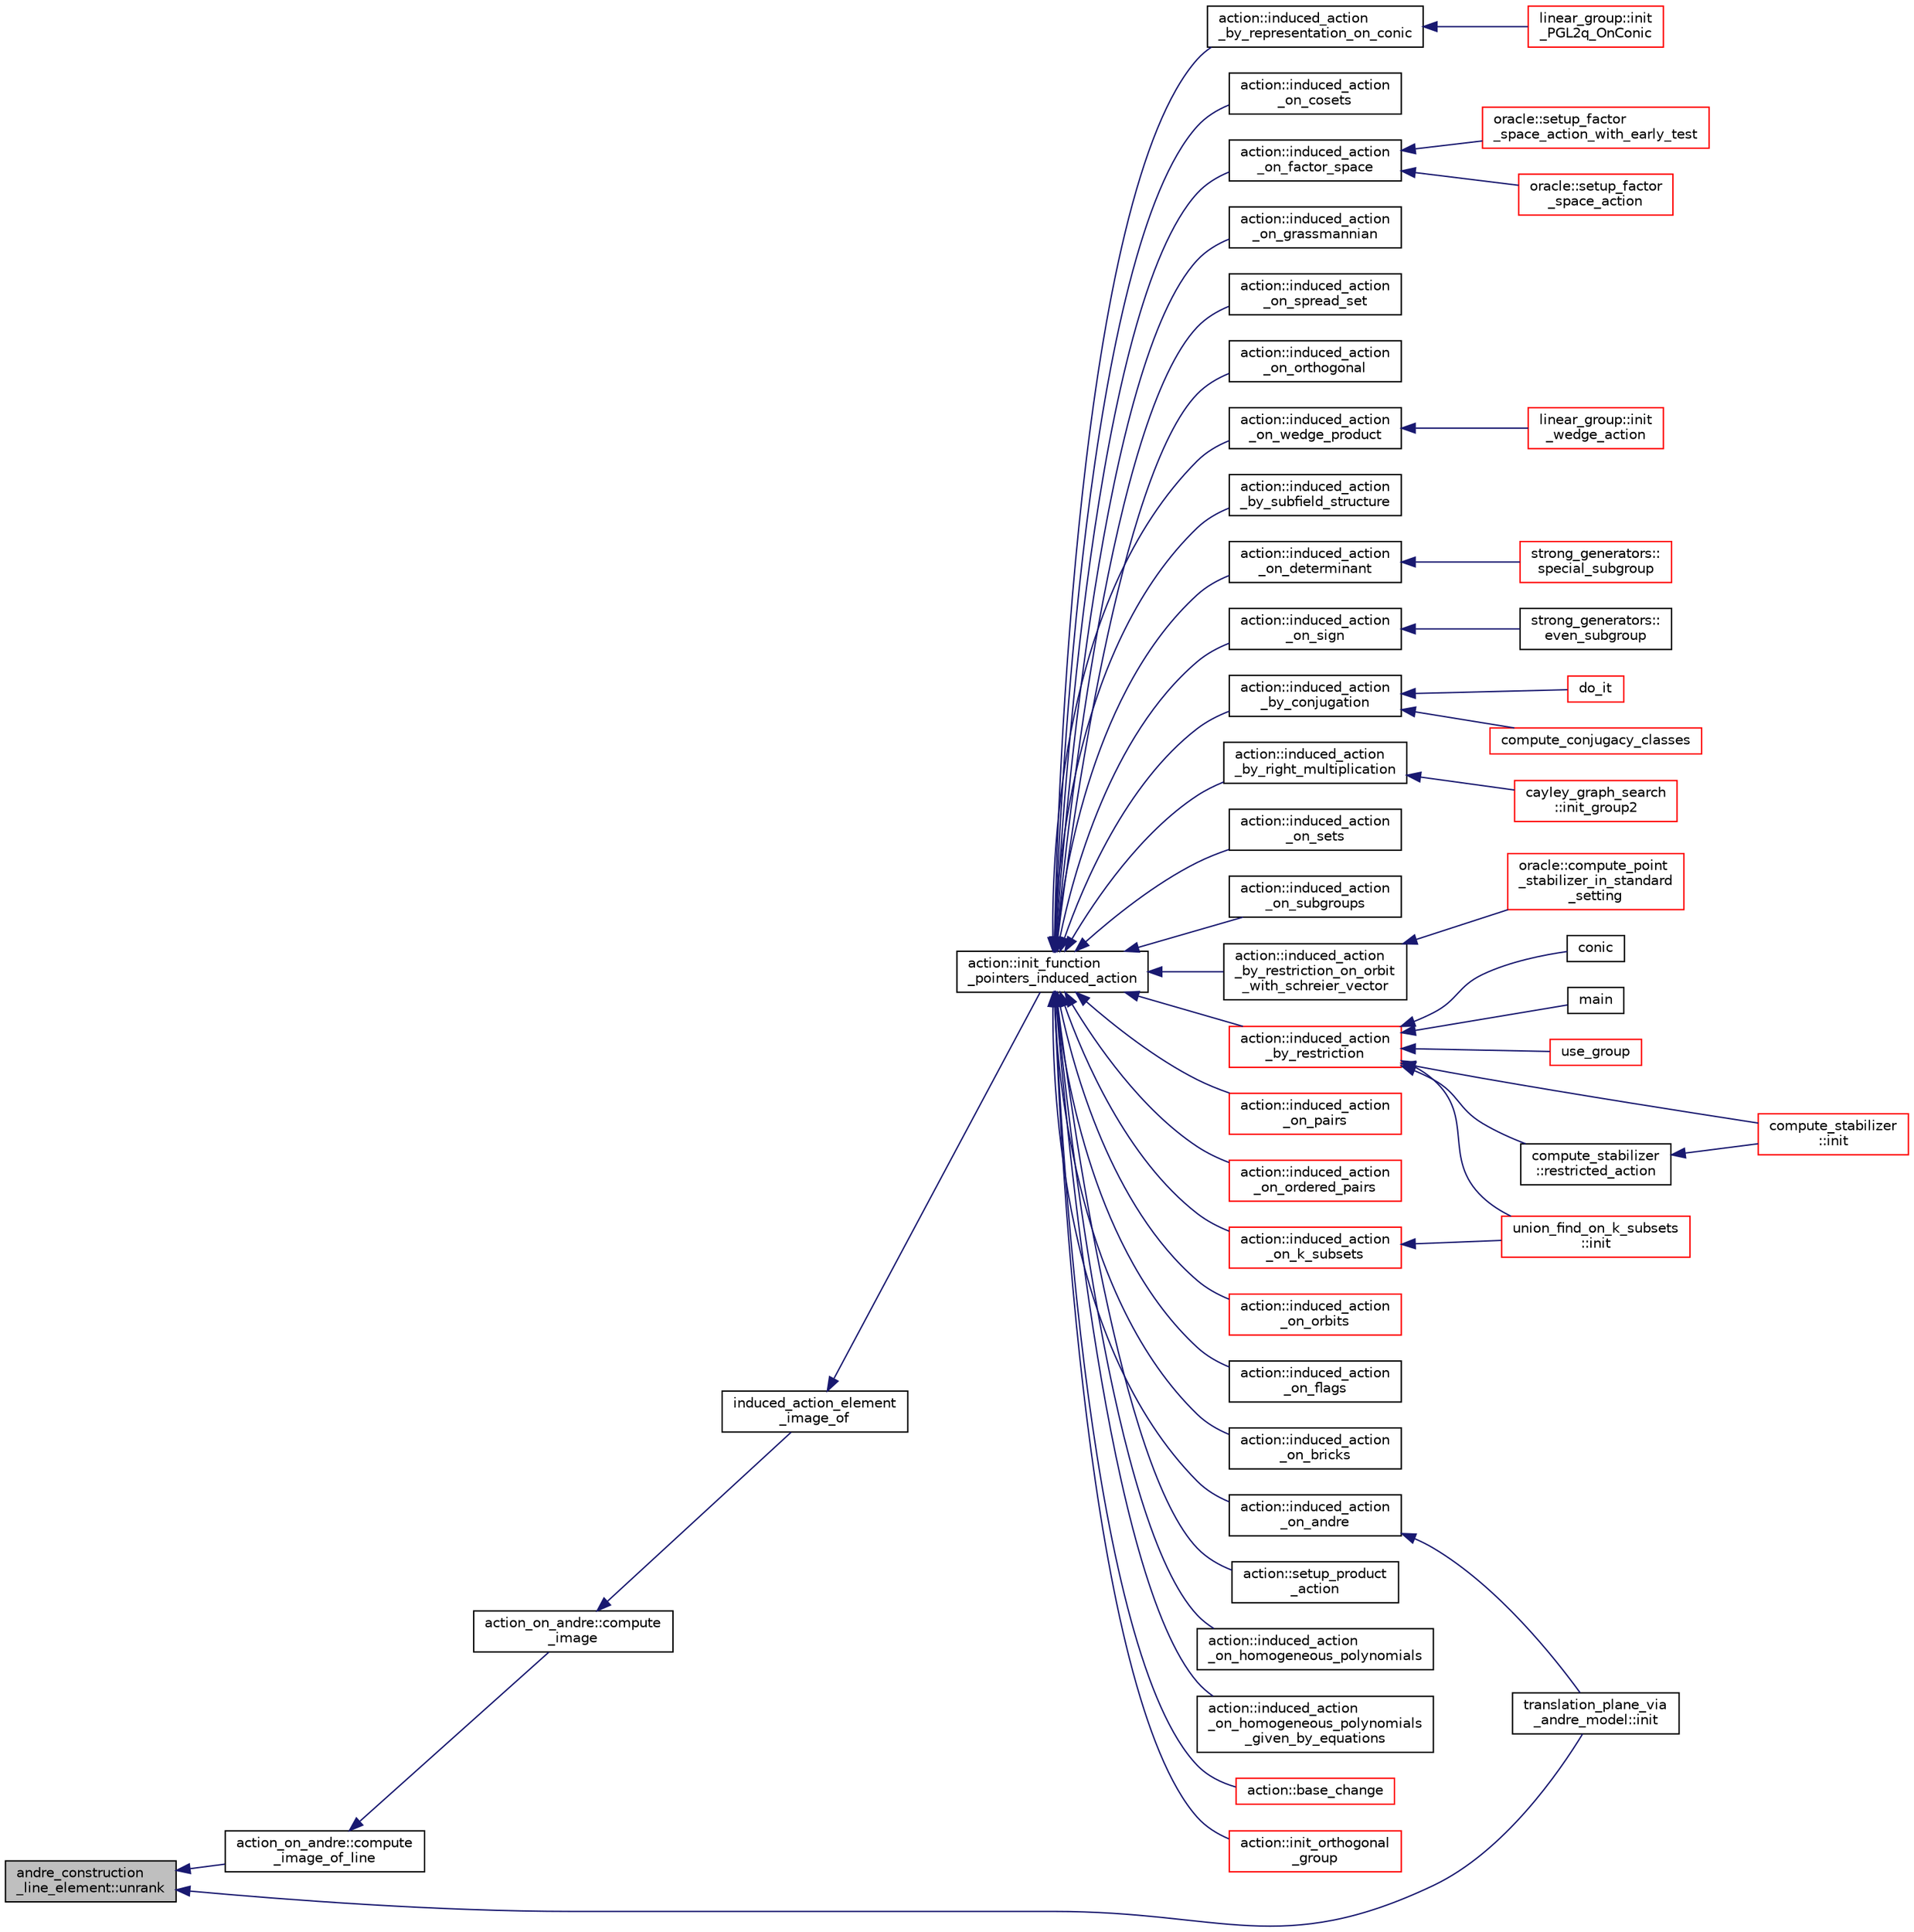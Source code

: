 digraph "andre_construction_line_element::unrank"
{
  edge [fontname="Helvetica",fontsize="10",labelfontname="Helvetica",labelfontsize="10"];
  node [fontname="Helvetica",fontsize="10",shape=record];
  rankdir="LR";
  Node480 [label="andre_construction\l_line_element::unrank",height=0.2,width=0.4,color="black", fillcolor="grey75", style="filled", fontcolor="black"];
  Node480 -> Node481 [dir="back",color="midnightblue",fontsize="10",style="solid",fontname="Helvetica"];
  Node481 [label="action_on_andre::compute\l_image_of_line",height=0.2,width=0.4,color="black", fillcolor="white", style="filled",URL="$da/d32/classaction__on__andre.html#a0d19fcc32c95cc25a160d0fdb56ed6c5"];
  Node481 -> Node482 [dir="back",color="midnightblue",fontsize="10",style="solid",fontname="Helvetica"];
  Node482 [label="action_on_andre::compute\l_image",height=0.2,width=0.4,color="black", fillcolor="white", style="filled",URL="$da/d32/classaction__on__andre.html#afba3b53df76cb927a12e488c790d8e4b"];
  Node482 -> Node483 [dir="back",color="midnightblue",fontsize="10",style="solid",fontname="Helvetica"];
  Node483 [label="induced_action_element\l_image_of",height=0.2,width=0.4,color="black", fillcolor="white", style="filled",URL="$d3/d27/interface_8_c.html#a821850d6c3988dd122de0489cd36f0f0"];
  Node483 -> Node484 [dir="back",color="midnightblue",fontsize="10",style="solid",fontname="Helvetica"];
  Node484 [label="action::init_function\l_pointers_induced_action",height=0.2,width=0.4,color="black", fillcolor="white", style="filled",URL="$d2/d86/classaction.html#a3b9287d084b24f7a3b9532a7589c58de"];
  Node484 -> Node485 [dir="back",color="midnightblue",fontsize="10",style="solid",fontname="Helvetica"];
  Node485 [label="action::induced_action\l_by_representation_on_conic",height=0.2,width=0.4,color="black", fillcolor="white", style="filled",URL="$d2/d86/classaction.html#a228538e3f07bc186db8eb5da8b90f617"];
  Node485 -> Node486 [dir="back",color="midnightblue",fontsize="10",style="solid",fontname="Helvetica"];
  Node486 [label="linear_group::init\l_PGL2q_OnConic",height=0.2,width=0.4,color="red", fillcolor="white", style="filled",URL="$df/d5a/classlinear__group.html#a84c4d6e1849da4c6f8f096a1af2a8270"];
  Node484 -> Node493 [dir="back",color="midnightblue",fontsize="10",style="solid",fontname="Helvetica"];
  Node493 [label="action::induced_action\l_on_cosets",height=0.2,width=0.4,color="black", fillcolor="white", style="filled",URL="$d2/d86/classaction.html#acbdff5ffed42af6a01f07dffb2787237"];
  Node484 -> Node494 [dir="back",color="midnightblue",fontsize="10",style="solid",fontname="Helvetica"];
  Node494 [label="action::induced_action\l_on_factor_space",height=0.2,width=0.4,color="black", fillcolor="white", style="filled",URL="$d2/d86/classaction.html#af501ff2aa74fb6049bee5c01cd8b909b"];
  Node494 -> Node495 [dir="back",color="midnightblue",fontsize="10",style="solid",fontname="Helvetica"];
  Node495 [label="oracle::setup_factor\l_space_action_with_early_test",height=0.2,width=0.4,color="red", fillcolor="white", style="filled",URL="$d7/da7/classoracle.html#a7c26a85886666829e9727df91d2f01ad"];
  Node494 -> Node575 [dir="back",color="midnightblue",fontsize="10",style="solid",fontname="Helvetica"];
  Node575 [label="oracle::setup_factor\l_space_action",height=0.2,width=0.4,color="red", fillcolor="white", style="filled",URL="$d7/da7/classoracle.html#a181e076f112ba1f32f5fb4e8abebdb18"];
  Node484 -> Node576 [dir="back",color="midnightblue",fontsize="10",style="solid",fontname="Helvetica"];
  Node576 [label="action::induced_action\l_on_grassmannian",height=0.2,width=0.4,color="black", fillcolor="white", style="filled",URL="$d2/d86/classaction.html#a295b730ecc0b0bf30f714094fef956ea"];
  Node484 -> Node577 [dir="back",color="midnightblue",fontsize="10",style="solid",fontname="Helvetica"];
  Node577 [label="action::induced_action\l_on_spread_set",height=0.2,width=0.4,color="black", fillcolor="white", style="filled",URL="$d2/d86/classaction.html#a7c5839c650592f083dc850d81ed05a5b"];
  Node484 -> Node578 [dir="back",color="midnightblue",fontsize="10",style="solid",fontname="Helvetica"];
  Node578 [label="action::induced_action\l_on_orthogonal",height=0.2,width=0.4,color="black", fillcolor="white", style="filled",URL="$d2/d86/classaction.html#a4f191cee643a81d7f18a4d729084e945"];
  Node484 -> Node579 [dir="back",color="midnightblue",fontsize="10",style="solid",fontname="Helvetica"];
  Node579 [label="action::induced_action\l_on_wedge_product",height=0.2,width=0.4,color="black", fillcolor="white", style="filled",URL="$d2/d86/classaction.html#af13a5da25b8e8597ab695edff222fb6a"];
  Node579 -> Node580 [dir="back",color="midnightblue",fontsize="10",style="solid",fontname="Helvetica"];
  Node580 [label="linear_group::init\l_wedge_action",height=0.2,width=0.4,color="red", fillcolor="white", style="filled",URL="$df/d5a/classlinear__group.html#a16a8a2a5fdc535f2263210ca7943119e"];
  Node484 -> Node581 [dir="back",color="midnightblue",fontsize="10",style="solid",fontname="Helvetica"];
  Node581 [label="action::induced_action\l_by_subfield_structure",height=0.2,width=0.4,color="black", fillcolor="white", style="filled",URL="$d2/d86/classaction.html#add42951bdab176ceed6cc4af05dfa948"];
  Node484 -> Node582 [dir="back",color="midnightblue",fontsize="10",style="solid",fontname="Helvetica"];
  Node582 [label="action::induced_action\l_on_determinant",height=0.2,width=0.4,color="black", fillcolor="white", style="filled",URL="$d2/d86/classaction.html#aa6b9d3c2ded2cae185ee31f2200ad0b5"];
  Node582 -> Node583 [dir="back",color="midnightblue",fontsize="10",style="solid",fontname="Helvetica"];
  Node583 [label="strong_generators::\lspecial_subgroup",height=0.2,width=0.4,color="red", fillcolor="white", style="filled",URL="$dc/d09/classstrong__generators.html#a78e9e4d012bb440194e2874c40ca9e29"];
  Node484 -> Node585 [dir="back",color="midnightblue",fontsize="10",style="solid",fontname="Helvetica"];
  Node585 [label="action::induced_action\l_on_sign",height=0.2,width=0.4,color="black", fillcolor="white", style="filled",URL="$d2/d86/classaction.html#ab17b07971b94eae7c5efa21b33f643f1"];
  Node585 -> Node586 [dir="back",color="midnightblue",fontsize="10",style="solid",fontname="Helvetica"];
  Node586 [label="strong_generators::\leven_subgroup",height=0.2,width=0.4,color="black", fillcolor="white", style="filled",URL="$dc/d09/classstrong__generators.html#a8c1a171968f012ec245b0487a6af66e0"];
  Node484 -> Node587 [dir="back",color="midnightblue",fontsize="10",style="solid",fontname="Helvetica"];
  Node587 [label="action::induced_action\l_by_conjugation",height=0.2,width=0.4,color="black", fillcolor="white", style="filled",URL="$d2/d86/classaction.html#a45fb7703c6acac791acdcde339d21cc2"];
  Node587 -> Node588 [dir="back",color="midnightblue",fontsize="10",style="solid",fontname="Helvetica"];
  Node588 [label="do_it",height=0.2,width=0.4,color="red", fillcolor="white", style="filled",URL="$da/da3/burnside_8_c.html#a6a1ed4d46bdb13e56112f47f0565c25b"];
  Node587 -> Node590 [dir="back",color="midnightblue",fontsize="10",style="solid",fontname="Helvetica"];
  Node590 [label="compute_conjugacy_classes",height=0.2,width=0.4,color="red", fillcolor="white", style="filled",URL="$dc/dd4/group__actions_8h.html#a3a3f311d8e19e481707b3e54dbb35066"];
  Node484 -> Node595 [dir="back",color="midnightblue",fontsize="10",style="solid",fontname="Helvetica"];
  Node595 [label="action::induced_action\l_by_right_multiplication",height=0.2,width=0.4,color="black", fillcolor="white", style="filled",URL="$d2/d86/classaction.html#aafa2818d9d98046507e2754938be0c04"];
  Node595 -> Node596 [dir="back",color="midnightblue",fontsize="10",style="solid",fontname="Helvetica"];
  Node596 [label="cayley_graph_search\l::init_group2",height=0.2,width=0.4,color="red", fillcolor="white", style="filled",URL="$de/dae/classcayley__graph__search.html#ac765646a4795740d7ac0a9407bf35f32"];
  Node484 -> Node598 [dir="back",color="midnightblue",fontsize="10",style="solid",fontname="Helvetica"];
  Node598 [label="action::induced_action\l_on_sets",height=0.2,width=0.4,color="black", fillcolor="white", style="filled",URL="$d2/d86/classaction.html#a09639acee6b88644c103b17050cc32f1"];
  Node484 -> Node599 [dir="back",color="midnightblue",fontsize="10",style="solid",fontname="Helvetica"];
  Node599 [label="action::induced_action\l_on_subgroups",height=0.2,width=0.4,color="black", fillcolor="white", style="filled",URL="$d2/d86/classaction.html#ad0de7ea45a2a73c1b8e0f52ee3ce4610"];
  Node484 -> Node600 [dir="back",color="midnightblue",fontsize="10",style="solid",fontname="Helvetica"];
  Node600 [label="action::induced_action\l_by_restriction_on_orbit\l_with_schreier_vector",height=0.2,width=0.4,color="black", fillcolor="white", style="filled",URL="$d2/d86/classaction.html#ad3ddab72625d9bebe7ac8eaef488cf4c"];
  Node600 -> Node601 [dir="back",color="midnightblue",fontsize="10",style="solid",fontname="Helvetica"];
  Node601 [label="oracle::compute_point\l_stabilizer_in_standard\l_setting",height=0.2,width=0.4,color="red", fillcolor="white", style="filled",URL="$d7/da7/classoracle.html#afa7b2b71cd2ccbb807a740d6e1085982"];
  Node484 -> Node602 [dir="back",color="midnightblue",fontsize="10",style="solid",fontname="Helvetica"];
  Node602 [label="action::induced_action\l_by_restriction",height=0.2,width=0.4,color="red", fillcolor="white", style="filled",URL="$d2/d86/classaction.html#a37c21f74a97c921d882a308370c06357"];
  Node602 -> Node506 [dir="back",color="midnightblue",fontsize="10",style="solid",fontname="Helvetica"];
  Node506 [label="conic",height=0.2,width=0.4,color="black", fillcolor="white", style="filled",URL="$d4/de8/conic_8_c.html#a96def9474b981a9d5831a9b48d85d652"];
  Node602 -> Node603 [dir="back",color="midnightblue",fontsize="10",style="solid",fontname="Helvetica"];
  Node603 [label="main",height=0.2,width=0.4,color="black", fillcolor="white", style="filled",URL="$d5/d0d/apps_2projective__space_2polar_8_c.html#a217dbf8b442f20279ea00b898af96f52"];
  Node602 -> Node533 [dir="back",color="midnightblue",fontsize="10",style="solid",fontname="Helvetica"];
  Node533 [label="use_group",height=0.2,width=0.4,color="red", fillcolor="white", style="filled",URL="$d9/d9f/all__cliques_8_c.html#aba62531e97173264c39afe2c7857af31"];
  Node602 -> Node604 [dir="back",color="midnightblue",fontsize="10",style="solid",fontname="Helvetica"];
  Node604 [label="union_find_on_k_subsets\l::init",height=0.2,width=0.4,color="red", fillcolor="white", style="filled",URL="$d3/d1b/classunion__find__on__k__subsets.html#aad0de310a8e8df1ff78ee2eaf3ec1e54"];
  Node602 -> Node606 [dir="back",color="midnightblue",fontsize="10",style="solid",fontname="Helvetica"];
  Node606 [label="compute_stabilizer\l::init",height=0.2,width=0.4,color="red", fillcolor="white", style="filled",URL="$d8/d30/classcompute__stabilizer.html#a36a1729430f317a65559220a8206a7d7"];
  Node602 -> Node611 [dir="back",color="midnightblue",fontsize="10",style="solid",fontname="Helvetica"];
  Node611 [label="compute_stabilizer\l::restricted_action",height=0.2,width=0.4,color="black", fillcolor="white", style="filled",URL="$d8/d30/classcompute__stabilizer.html#a895df470da0ac14f812c3c4b6f2280b9"];
  Node611 -> Node606 [dir="back",color="midnightblue",fontsize="10",style="solid",fontname="Helvetica"];
  Node484 -> Node642 [dir="back",color="midnightblue",fontsize="10",style="solid",fontname="Helvetica"];
  Node642 [label="action::induced_action\l_on_pairs",height=0.2,width=0.4,color="red", fillcolor="white", style="filled",URL="$d2/d86/classaction.html#a4b01c7b3cc749218e9dbd84b9fed90b3"];
  Node484 -> Node644 [dir="back",color="midnightblue",fontsize="10",style="solid",fontname="Helvetica"];
  Node644 [label="action::induced_action\l_on_ordered_pairs",height=0.2,width=0.4,color="red", fillcolor="white", style="filled",URL="$d2/d86/classaction.html#ad290e0cc115881e0b9ddab7f7071975e"];
  Node484 -> Node645 [dir="back",color="midnightblue",fontsize="10",style="solid",fontname="Helvetica"];
  Node645 [label="action::induced_action\l_on_k_subsets",height=0.2,width=0.4,color="red", fillcolor="white", style="filled",URL="$d2/d86/classaction.html#a2eb6058853cffc4c099099e07ecbe612"];
  Node645 -> Node604 [dir="back",color="midnightblue",fontsize="10",style="solid",fontname="Helvetica"];
  Node484 -> Node647 [dir="back",color="midnightblue",fontsize="10",style="solid",fontname="Helvetica"];
  Node647 [label="action::induced_action\l_on_orbits",height=0.2,width=0.4,color="red", fillcolor="white", style="filled",URL="$d2/d86/classaction.html#a875913e4919877fe3dcae039ce44d7d8"];
  Node484 -> Node651 [dir="back",color="midnightblue",fontsize="10",style="solid",fontname="Helvetica"];
  Node651 [label="action::induced_action\l_on_flags",height=0.2,width=0.4,color="black", fillcolor="white", style="filled",URL="$d2/d86/classaction.html#afb1ac2fda2a79462e38c133330982341"];
  Node484 -> Node652 [dir="back",color="midnightblue",fontsize="10",style="solid",fontname="Helvetica"];
  Node652 [label="action::induced_action\l_on_bricks",height=0.2,width=0.4,color="black", fillcolor="white", style="filled",URL="$d2/d86/classaction.html#a71c71472fda2eefb125cd852d5feb306"];
  Node484 -> Node653 [dir="back",color="midnightblue",fontsize="10",style="solid",fontname="Helvetica"];
  Node653 [label="action::induced_action\l_on_andre",height=0.2,width=0.4,color="black", fillcolor="white", style="filled",URL="$d2/d86/classaction.html#a917efe5d7ae49b86dbf397540939fea4"];
  Node653 -> Node654 [dir="back",color="midnightblue",fontsize="10",style="solid",fontname="Helvetica"];
  Node654 [label="translation_plane_via\l_andre_model::init",height=0.2,width=0.4,color="black", fillcolor="white", style="filled",URL="$d1/dcc/classtranslation__plane__via__andre__model.html#adb424599de168ade331979a9218ee07b"];
  Node484 -> Node655 [dir="back",color="midnightblue",fontsize="10",style="solid",fontname="Helvetica"];
  Node655 [label="action::setup_product\l_action",height=0.2,width=0.4,color="black", fillcolor="white", style="filled",URL="$d2/d86/classaction.html#a35c717fb546189c007a89bb7b133e2f6"];
  Node484 -> Node656 [dir="back",color="midnightblue",fontsize="10",style="solid",fontname="Helvetica"];
  Node656 [label="action::induced_action\l_on_homogeneous_polynomials",height=0.2,width=0.4,color="black", fillcolor="white", style="filled",URL="$d2/d86/classaction.html#acafe8fb1e63926ce35338a292b621f8a"];
  Node484 -> Node657 [dir="back",color="midnightblue",fontsize="10",style="solid",fontname="Helvetica"];
  Node657 [label="action::induced_action\l_on_homogeneous_polynomials\l_given_by_equations",height=0.2,width=0.4,color="black", fillcolor="white", style="filled",URL="$d2/d86/classaction.html#a8f8df8dabfaa711297c20d44a2c1946a"];
  Node484 -> Node658 [dir="back",color="midnightblue",fontsize="10",style="solid",fontname="Helvetica"];
  Node658 [label="action::base_change",height=0.2,width=0.4,color="red", fillcolor="white", style="filled",URL="$d2/d86/classaction.html#a1cab1a81da804692affaf9b7060c90f6"];
  Node484 -> Node686 [dir="back",color="midnightblue",fontsize="10",style="solid",fontname="Helvetica"];
  Node686 [label="action::init_orthogonal\l_group",height=0.2,width=0.4,color="red", fillcolor="white", style="filled",URL="$d2/d86/classaction.html#a2cfe124956ed67d8b7a927bb44847cc2"];
  Node480 -> Node654 [dir="back",color="midnightblue",fontsize="10",style="solid",fontname="Helvetica"];
}
